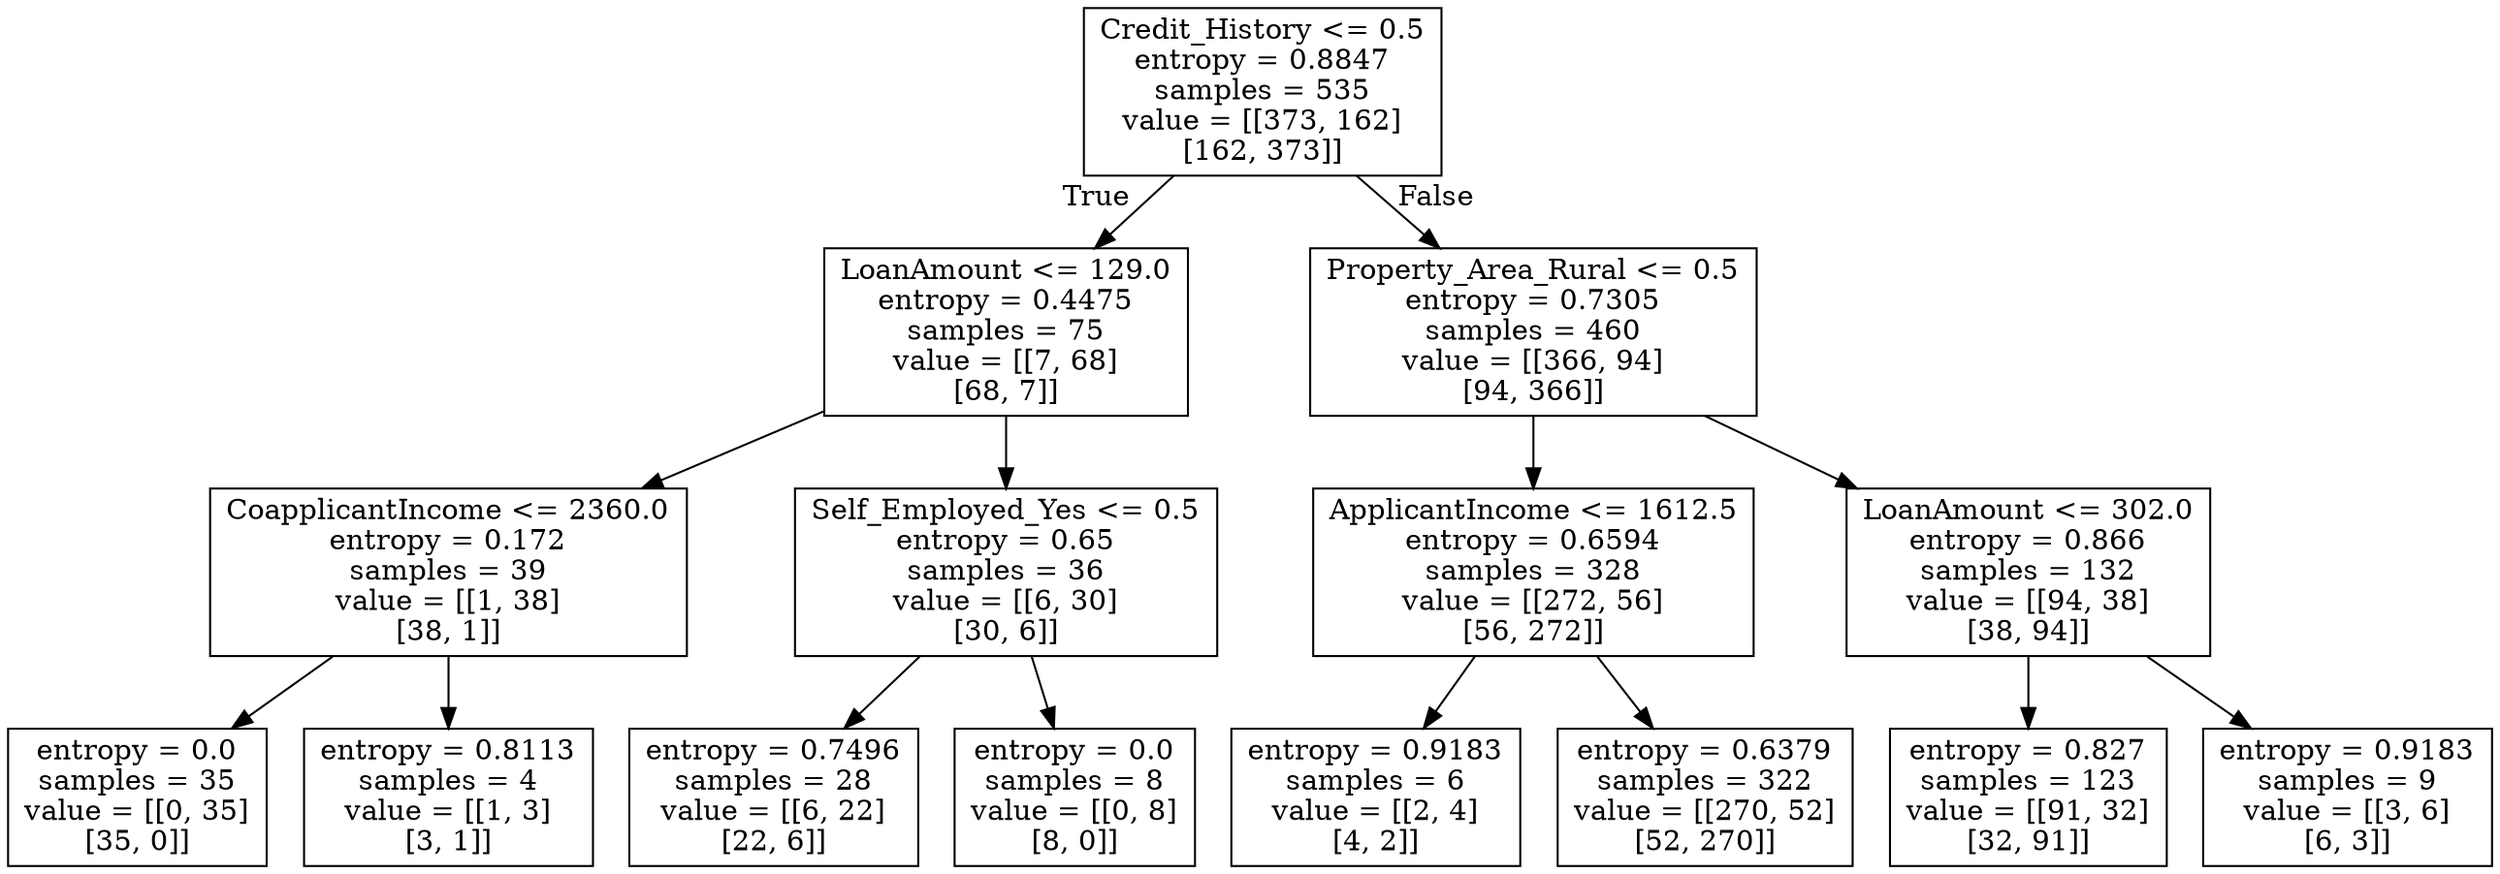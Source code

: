 digraph Tree {
node [shape=box] ;
0 [label="Credit_History <= 0.5\nentropy = 0.8847\nsamples = 535\nvalue = [[373, 162]\n[162, 373]]"] ;
1 [label="LoanAmount <= 129.0\nentropy = 0.4475\nsamples = 75\nvalue = [[7, 68]\n[68, 7]]"] ;
0 -> 1 [labeldistance=2.5, labelangle=45, headlabel="True"] ;
2 [label="CoapplicantIncome <= 2360.0\nentropy = 0.172\nsamples = 39\nvalue = [[1, 38]\n[38, 1]]"] ;
1 -> 2 ;
3 [label="entropy = 0.0\nsamples = 35\nvalue = [[0, 35]\n[35, 0]]"] ;
2 -> 3 ;
4 [label="entropy = 0.8113\nsamples = 4\nvalue = [[1, 3]\n[3, 1]]"] ;
2 -> 4 ;
5 [label="Self_Employed_Yes <= 0.5\nentropy = 0.65\nsamples = 36\nvalue = [[6, 30]\n[30, 6]]"] ;
1 -> 5 ;
6 [label="entropy = 0.7496\nsamples = 28\nvalue = [[6, 22]\n[22, 6]]"] ;
5 -> 6 ;
7 [label="entropy = 0.0\nsamples = 8\nvalue = [[0, 8]\n[8, 0]]"] ;
5 -> 7 ;
8 [label="Property_Area_Rural <= 0.5\nentropy = 0.7305\nsamples = 460\nvalue = [[366, 94]\n[94, 366]]"] ;
0 -> 8 [labeldistance=2.5, labelangle=-45, headlabel="False"] ;
9 [label="ApplicantIncome <= 1612.5\nentropy = 0.6594\nsamples = 328\nvalue = [[272, 56]\n[56, 272]]"] ;
8 -> 9 ;
10 [label="entropy = 0.9183\nsamples = 6\nvalue = [[2, 4]\n[4, 2]]"] ;
9 -> 10 ;
11 [label="entropy = 0.6379\nsamples = 322\nvalue = [[270, 52]\n[52, 270]]"] ;
9 -> 11 ;
12 [label="LoanAmount <= 302.0\nentropy = 0.866\nsamples = 132\nvalue = [[94, 38]\n[38, 94]]"] ;
8 -> 12 ;
13 [label="entropy = 0.827\nsamples = 123\nvalue = [[91, 32]\n[32, 91]]"] ;
12 -> 13 ;
14 [label="entropy = 0.9183\nsamples = 9\nvalue = [[3, 6]\n[6, 3]]"] ;
12 -> 14 ;
}